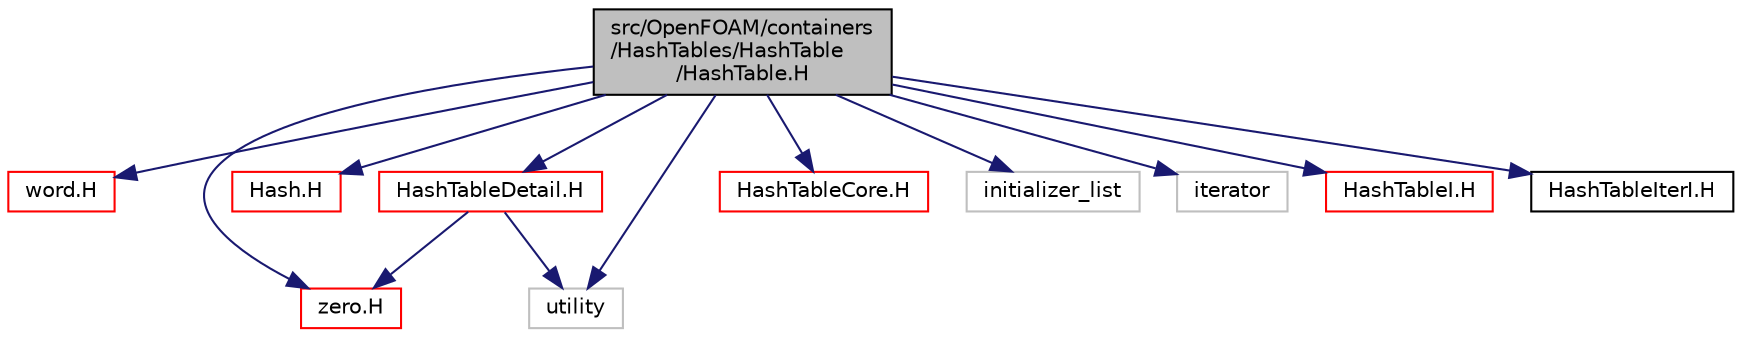 digraph "src/OpenFOAM/containers/HashTables/HashTable/HashTable.H"
{
  bgcolor="transparent";
  edge [fontname="Helvetica",fontsize="10",labelfontname="Helvetica",labelfontsize="10"];
  node [fontname="Helvetica",fontsize="10",shape=record];
  Node1 [label="src/OpenFOAM/containers\l/HashTables/HashTable\l/HashTable.H",height=0.2,width=0.4,color="black", fillcolor="grey75", style="filled" fontcolor="black"];
  Node1 -> Node2 [color="midnightblue",fontsize="10",style="solid",fontname="Helvetica"];
  Node2 [label="word.H",height=0.2,width=0.4,color="red",URL="$word_8H.html"];
  Node1 -> Node3 [color="midnightblue",fontsize="10",style="solid",fontname="Helvetica"];
  Node3 [label="zero.H",height=0.2,width=0.4,color="red",URL="$zero_8H.html"];
  Node1 -> Node4 [color="midnightblue",fontsize="10",style="solid",fontname="Helvetica"];
  Node4 [label="Hash.H",height=0.2,width=0.4,color="red",URL="$Hash_8H.html"];
  Node1 -> Node5 [color="midnightblue",fontsize="10",style="solid",fontname="Helvetica"];
  Node5 [label="HashTableDetail.H",height=0.2,width=0.4,color="red",URL="$HashTableDetail_8H.html"];
  Node5 -> Node3 [color="midnightblue",fontsize="10",style="solid",fontname="Helvetica"];
  Node5 -> Node6 [color="midnightblue",fontsize="10",style="solid",fontname="Helvetica"];
  Node6 [label="utility",height=0.2,width=0.4,color="grey75"];
  Node1 -> Node7 [color="midnightblue",fontsize="10",style="solid",fontname="Helvetica"];
  Node7 [label="HashTableCore.H",height=0.2,width=0.4,color="red",URL="$HashTableCore_8H.html"];
  Node1 -> Node8 [color="midnightblue",fontsize="10",style="solid",fontname="Helvetica"];
  Node8 [label="initializer_list",height=0.2,width=0.4,color="grey75"];
  Node1 -> Node9 [color="midnightblue",fontsize="10",style="solid",fontname="Helvetica"];
  Node9 [label="iterator",height=0.2,width=0.4,color="grey75"];
  Node1 -> Node6 [color="midnightblue",fontsize="10",style="solid",fontname="Helvetica"];
  Node1 -> Node10 [color="midnightblue",fontsize="10",style="solid",fontname="Helvetica"];
  Node10 [label="HashTableI.H",height=0.2,width=0.4,color="red",URL="$HashTableI_8H.html"];
  Node1 -> Node11 [color="midnightblue",fontsize="10",style="solid",fontname="Helvetica"];
  Node11 [label="HashTableIterI.H",height=0.2,width=0.4,color="black",URL="$HashTableIterI_8H.html"];
}
